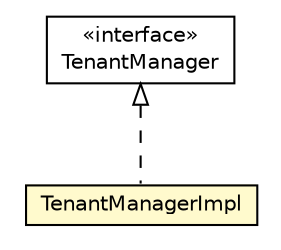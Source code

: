 #!/usr/local/bin/dot
#
# Class diagram 
# Generated by UMLGraph version R5_6-24-gf6e263 (http://www.umlgraph.org/)
#

digraph G {
	edge [fontname="Helvetica",fontsize=10,labelfontname="Helvetica",labelfontsize=10];
	node [fontname="Helvetica",fontsize=10,shape=plaintext];
	nodesep=0.25;
	ranksep=0.5;
	// org.universAAL.middleware.managers.api.TenantManager
	c8053096 [label=<<table title="org.universAAL.middleware.managers.api.TenantManager" border="0" cellborder="1" cellspacing="0" cellpadding="2" port="p" href="../api/TenantManager.html">
		<tr><td><table border="0" cellspacing="0" cellpadding="1">
<tr><td align="center" balign="center"> &#171;interface&#187; </td></tr>
<tr><td align="center" balign="center"> TenantManager </td></tr>
		</table></td></tr>
		</table>>, URL="../api/TenantManager.html", fontname="Helvetica", fontcolor="black", fontsize=10.0];
	// org.universAAL.middleware.managers.tenant.TenantManagerImpl
	c8054008 [label=<<table title="org.universAAL.middleware.managers.tenant.TenantManagerImpl" border="0" cellborder="1" cellspacing="0" cellpadding="2" port="p" bgcolor="lemonChiffon" href="./TenantManagerImpl.html">
		<tr><td><table border="0" cellspacing="0" cellpadding="1">
<tr><td align="center" balign="center"> TenantManagerImpl </td></tr>
		</table></td></tr>
		</table>>, URL="./TenantManagerImpl.html", fontname="Helvetica", fontcolor="black", fontsize=10.0];
	//org.universAAL.middleware.managers.tenant.TenantManagerImpl implements org.universAAL.middleware.managers.api.TenantManager
	c8053096:p -> c8054008:p [dir=back,arrowtail=empty,style=dashed];
}

